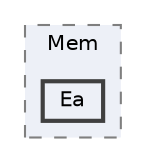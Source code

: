 digraph "Project/avProj/Debug/Bsw/Mem/Ea"
{
 // LATEX_PDF_SIZE
  bgcolor="transparent";
  edge [fontname=Helvetica,fontsize=10,labelfontname=Helvetica,labelfontsize=10];
  node [fontname=Helvetica,fontsize=10,shape=box,height=0.2,width=0.4];
  compound=true
  subgraph clusterdir_9db78438501622fbb1c0212e3e32ba60 {
    graph [ bgcolor="#edf0f7", pencolor="grey50", label="Mem", fontname=Helvetica,fontsize=10 style="filled,dashed", URL="dir_9db78438501622fbb1c0212e3e32ba60.html",tooltip=""]
  dir_6664215078dea6bd6425dab5bb61ca7f [label="Ea", fillcolor="#edf0f7", color="grey25", style="filled,bold", URL="dir_6664215078dea6bd6425dab5bb61ca7f.html",tooltip=""];
  }
}
